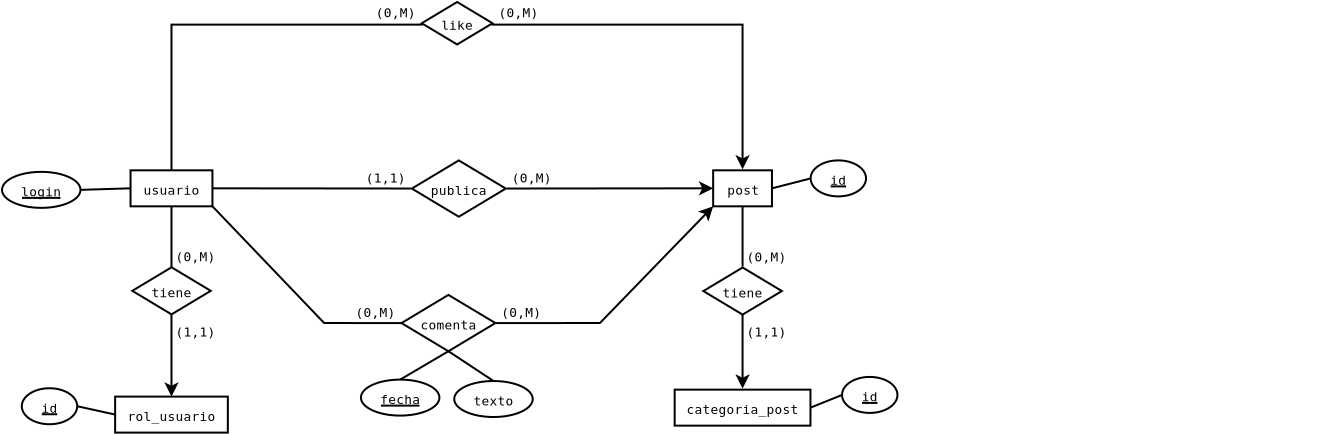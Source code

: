 <?xml version="1.0" encoding="UTF-8"?>
<dia:diagram xmlns:dia="http://www.lysator.liu.se/~alla/dia/">
  <dia:layer name="Fondo" visible="true" active="true">
    <dia:group>
      <dia:object type="ER - Entity" version="0" id="O0">
        <dia:attribute name="obj_pos">
          <dia:point val="23.092,4.717"/>
        </dia:attribute>
        <dia:attribute name="obj_bb">
          <dia:rectangle val="23.042,4.667;26.082,6.567"/>
        </dia:attribute>
        <dia:attribute name="elem_corner">
          <dia:point val="23.092,4.717"/>
        </dia:attribute>
        <dia:attribute name="elem_width">
          <dia:real val="2.94"/>
        </dia:attribute>
        <dia:attribute name="elem_height">
          <dia:real val="1.8"/>
        </dia:attribute>
        <dia:attribute name="border_width">
          <dia:real val="0.1"/>
        </dia:attribute>
        <dia:attribute name="border_color">
          <dia:color val="#000000"/>
        </dia:attribute>
        <dia:attribute name="inner_color">
          <dia:color val="#ffffff"/>
        </dia:attribute>
        <dia:attribute name="name">
          <dia:string>#post#</dia:string>
        </dia:attribute>
        <dia:attribute name="weak">
          <dia:boolean val="false"/>
        </dia:attribute>
        <dia:attribute name="associative">
          <dia:boolean val="false"/>
        </dia:attribute>
        <dia:attribute name="font">
          <dia:font family="monospace" style="0" name="Courier"/>
        </dia:attribute>
        <dia:attribute name="font_height">
          <dia:real val="0.8"/>
        </dia:attribute>
      </dia:object>
      <dia:object type="ER - Entity" version="0" id="O1">
        <dia:attribute name="obj_pos">
          <dia:point val="21.167,15.683"/>
        </dia:attribute>
        <dia:attribute name="obj_bb">
          <dia:rectangle val="21.117,15.633;28.007,17.533"/>
        </dia:attribute>
        <dia:attribute name="elem_corner">
          <dia:point val="21.167,15.683"/>
        </dia:attribute>
        <dia:attribute name="elem_width">
          <dia:real val="6.79"/>
        </dia:attribute>
        <dia:attribute name="elem_height">
          <dia:real val="1.8"/>
        </dia:attribute>
        <dia:attribute name="border_width">
          <dia:real val="0.1"/>
        </dia:attribute>
        <dia:attribute name="border_color">
          <dia:color val="#000000"/>
        </dia:attribute>
        <dia:attribute name="inner_color">
          <dia:color val="#ffffff"/>
        </dia:attribute>
        <dia:attribute name="name">
          <dia:string>#categoria_post#</dia:string>
        </dia:attribute>
        <dia:attribute name="weak">
          <dia:boolean val="false"/>
        </dia:attribute>
        <dia:attribute name="associative">
          <dia:boolean val="false"/>
        </dia:attribute>
        <dia:attribute name="font">
          <dia:font family="monospace" style="0" name="Courier"/>
        </dia:attribute>
        <dia:attribute name="font_height">
          <dia:real val="0.8"/>
        </dia:attribute>
      </dia:object>
      <dia:object type="ER - Relationship" version="0" id="O2">
        <dia:attribute name="obj_pos">
          <dia:point val="22.6,9.576"/>
        </dia:attribute>
        <dia:attribute name="obj_bb">
          <dia:rectangle val="22.55,8.426;26.575,13.081"/>
        </dia:attribute>
        <dia:attribute name="elem_corner">
          <dia:point val="22.6,9.576"/>
        </dia:attribute>
        <dia:attribute name="elem_width">
          <dia:real val="3.925"/>
        </dia:attribute>
        <dia:attribute name="elem_height">
          <dia:real val="2.355"/>
        </dia:attribute>
        <dia:attribute name="border_width">
          <dia:real val="0.1"/>
        </dia:attribute>
        <dia:attribute name="border_color">
          <dia:color val="#000000"/>
        </dia:attribute>
        <dia:attribute name="inner_color">
          <dia:color val="#ffffff"/>
        </dia:attribute>
        <dia:attribute name="name">
          <dia:string>#tiene#</dia:string>
        </dia:attribute>
        <dia:attribute name="left_card">
          <dia:string>#(0,M)#</dia:string>
        </dia:attribute>
        <dia:attribute name="right_card">
          <dia:string>#(1,1)#</dia:string>
        </dia:attribute>
        <dia:attribute name="identifying">
          <dia:boolean val="false"/>
        </dia:attribute>
        <dia:attribute name="rotated">
          <dia:boolean val="true"/>
        </dia:attribute>
        <dia:attribute name="font">
          <dia:font family="monospace" style="0" name="Courier"/>
        </dia:attribute>
        <dia:attribute name="font_height">
          <dia:real val="0.8"/>
        </dia:attribute>
      </dia:object>
      <dia:object type="Standard - Line" version="0" id="O3">
        <dia:attribute name="obj_pos">
          <dia:point val="24.562,6.517"/>
        </dia:attribute>
        <dia:attribute name="obj_bb">
          <dia:rectangle val="24.512,6.467;24.612,9.576"/>
        </dia:attribute>
        <dia:attribute name="conn_endpoints">
          <dia:point val="24.562,6.517"/>
          <dia:point val="24.562,9.526"/>
        </dia:attribute>
        <dia:attribute name="numcp">
          <dia:int val="1"/>
        </dia:attribute>
        <dia:connections>
          <dia:connection handle="0" to="O0" connection="6"/>
          <dia:connection handle="1" to="O2" connection="8"/>
        </dia:connections>
      </dia:object>
      <dia:object type="Standard - Line" version="0" id="O4">
        <dia:attribute name="obj_pos">
          <dia:point val="24.562,11.931"/>
        </dia:attribute>
        <dia:attribute name="obj_bb">
          <dia:rectangle val="24.201,11.881;24.924,15.745"/>
        </dia:attribute>
        <dia:attribute name="conn_endpoints">
          <dia:point val="24.562,11.931"/>
          <dia:point val="24.562,15.633"/>
        </dia:attribute>
        <dia:attribute name="numcp">
          <dia:int val="1"/>
        </dia:attribute>
        <dia:attribute name="end_arrow">
          <dia:enum val="22"/>
        </dia:attribute>
        <dia:attribute name="end_arrow_length">
          <dia:real val="0.5"/>
        </dia:attribute>
        <dia:attribute name="end_arrow_width">
          <dia:real val="0.5"/>
        </dia:attribute>
        <dia:connections>
          <dia:connection handle="0" to="O2" connection="6"/>
          <dia:connection handle="1" to="O1" connection="8"/>
        </dia:connections>
      </dia:object>
    </dia:group>
    <dia:group>
      <dia:object type="ER - Entity" version="0" id="O5">
        <dia:attribute name="obj_pos">
          <dia:point val="-6.039,4.717"/>
        </dia:attribute>
        <dia:attribute name="obj_bb">
          <dia:rectangle val="-6.089,4.667;-1.894,6.567"/>
        </dia:attribute>
        <dia:attribute name="elem_corner">
          <dia:point val="-6.039,4.717"/>
        </dia:attribute>
        <dia:attribute name="elem_width">
          <dia:real val="4.095"/>
        </dia:attribute>
        <dia:attribute name="elem_height">
          <dia:real val="1.8"/>
        </dia:attribute>
        <dia:attribute name="border_width">
          <dia:real val="0.1"/>
        </dia:attribute>
        <dia:attribute name="border_color">
          <dia:color val="#000000"/>
        </dia:attribute>
        <dia:attribute name="inner_color">
          <dia:color val="#ffffff"/>
        </dia:attribute>
        <dia:attribute name="name">
          <dia:string>#usuario#</dia:string>
        </dia:attribute>
        <dia:attribute name="weak">
          <dia:boolean val="false"/>
        </dia:attribute>
        <dia:attribute name="associative">
          <dia:boolean val="false"/>
        </dia:attribute>
        <dia:attribute name="font">
          <dia:font family="monospace" style="0" name="Courier"/>
        </dia:attribute>
        <dia:attribute name="font_height">
          <dia:real val="0.8"/>
        </dia:attribute>
      </dia:object>
      <dia:object type="ER - Entity" version="0" id="O6">
        <dia:attribute name="obj_pos">
          <dia:point val="-6.809,16.031"/>
        </dia:attribute>
        <dia:attribute name="obj_bb">
          <dia:rectangle val="-6.859,15.981;-1.124,17.881"/>
        </dia:attribute>
        <dia:attribute name="elem_corner">
          <dia:point val="-6.809,16.031"/>
        </dia:attribute>
        <dia:attribute name="elem_width">
          <dia:real val="5.635"/>
        </dia:attribute>
        <dia:attribute name="elem_height">
          <dia:real val="1.8"/>
        </dia:attribute>
        <dia:attribute name="border_width">
          <dia:real val="0.1"/>
        </dia:attribute>
        <dia:attribute name="border_color">
          <dia:color val="#000000"/>
        </dia:attribute>
        <dia:attribute name="inner_color">
          <dia:color val="#ffffff"/>
        </dia:attribute>
        <dia:attribute name="name">
          <dia:string>#rol_usuario#</dia:string>
        </dia:attribute>
        <dia:attribute name="weak">
          <dia:boolean val="false"/>
        </dia:attribute>
        <dia:attribute name="associative">
          <dia:boolean val="false"/>
        </dia:attribute>
        <dia:attribute name="font">
          <dia:font family="monospace" style="0" name="Courier"/>
        </dia:attribute>
        <dia:attribute name="font_height">
          <dia:real val="0.8"/>
        </dia:attribute>
      </dia:object>
      <dia:object type="ER - Relationship" version="0" id="O7">
        <dia:attribute name="obj_pos">
          <dia:point val="-5.954,9.565"/>
        </dia:attribute>
        <dia:attribute name="obj_bb">
          <dia:rectangle val="-6.004,8.415;-1.979,13.07"/>
        </dia:attribute>
        <dia:attribute name="elem_corner">
          <dia:point val="-5.954,9.565"/>
        </dia:attribute>
        <dia:attribute name="elem_width">
          <dia:real val="3.925"/>
        </dia:attribute>
        <dia:attribute name="elem_height">
          <dia:real val="2.355"/>
        </dia:attribute>
        <dia:attribute name="border_width">
          <dia:real val="0.1"/>
        </dia:attribute>
        <dia:attribute name="border_color">
          <dia:color val="#000000"/>
        </dia:attribute>
        <dia:attribute name="inner_color">
          <dia:color val="#ffffff"/>
        </dia:attribute>
        <dia:attribute name="name">
          <dia:string>#tiene#</dia:string>
        </dia:attribute>
        <dia:attribute name="left_card">
          <dia:string>#(0,M)#</dia:string>
        </dia:attribute>
        <dia:attribute name="right_card">
          <dia:string>#(1,1)#</dia:string>
        </dia:attribute>
        <dia:attribute name="identifying">
          <dia:boolean val="false"/>
        </dia:attribute>
        <dia:attribute name="rotated">
          <dia:boolean val="true"/>
        </dia:attribute>
        <dia:attribute name="font">
          <dia:font family="monospace" style="0" name="Courier"/>
        </dia:attribute>
        <dia:attribute name="font_height">
          <dia:real val="0.8"/>
        </dia:attribute>
      </dia:object>
      <dia:object type="Standard - Line" version="0" id="O8">
        <dia:attribute name="obj_pos">
          <dia:point val="-3.992,6.517"/>
        </dia:attribute>
        <dia:attribute name="obj_bb">
          <dia:rectangle val="-4.042,6.467;-3.942,9.615"/>
        </dia:attribute>
        <dia:attribute name="conn_endpoints">
          <dia:point val="-3.992,6.517"/>
          <dia:point val="-3.992,9.565"/>
        </dia:attribute>
        <dia:attribute name="numcp">
          <dia:int val="1"/>
        </dia:attribute>
        <dia:connections>
          <dia:connection handle="0" to="O5" connection="6"/>
          <dia:connection handle="1" to="O7" connection="2"/>
        </dia:connections>
      </dia:object>
      <dia:object type="Standard - Line" version="0" id="O9">
        <dia:attribute name="obj_pos">
          <dia:point val="-3.992,11.92"/>
        </dia:attribute>
        <dia:attribute name="obj_bb">
          <dia:rectangle val="-4.354,11.87;-3.63,16.143"/>
        </dia:attribute>
        <dia:attribute name="conn_endpoints">
          <dia:point val="-3.992,11.92"/>
          <dia:point val="-3.992,16.031"/>
        </dia:attribute>
        <dia:attribute name="numcp">
          <dia:int val="1"/>
        </dia:attribute>
        <dia:attribute name="end_arrow">
          <dia:enum val="22"/>
        </dia:attribute>
        <dia:attribute name="end_arrow_length">
          <dia:real val="0.5"/>
        </dia:attribute>
        <dia:attribute name="end_arrow_width">
          <dia:real val="0.5"/>
        </dia:attribute>
        <dia:connections>
          <dia:connection handle="0" to="O7" connection="6"/>
          <dia:connection handle="1" to="O6" connection="1"/>
        </dia:connections>
      </dia:object>
    </dia:group>
    <dia:object type="ER - Relationship" version="0" id="O10">
      <dia:attribute name="obj_pos">
        <dia:point val="8.025,4.221"/>
      </dia:attribute>
      <dia:attribute name="obj_bb">
        <dia:rectangle val="5.75,4.171;14.995,7.088"/>
      </dia:attribute>
      <dia:attribute name="elem_corner">
        <dia:point val="8.025,4.221"/>
      </dia:attribute>
      <dia:attribute name="elem_width">
        <dia:real val="4.695"/>
      </dia:attribute>
      <dia:attribute name="elem_height">
        <dia:real val="2.817"/>
      </dia:attribute>
      <dia:attribute name="border_width">
        <dia:real val="0.1"/>
      </dia:attribute>
      <dia:attribute name="border_color">
        <dia:color val="#000000"/>
      </dia:attribute>
      <dia:attribute name="inner_color">
        <dia:color val="#ffffff"/>
      </dia:attribute>
      <dia:attribute name="name">
        <dia:string>#publica#</dia:string>
      </dia:attribute>
      <dia:attribute name="left_card">
        <dia:string>#(1,1)#</dia:string>
      </dia:attribute>
      <dia:attribute name="right_card">
        <dia:string>#(0,M)#</dia:string>
      </dia:attribute>
      <dia:attribute name="identifying">
        <dia:boolean val="false"/>
      </dia:attribute>
      <dia:attribute name="rotated">
        <dia:boolean val="false"/>
      </dia:attribute>
      <dia:attribute name="font">
        <dia:font family="monospace" style="0" name="Courier"/>
      </dia:attribute>
      <dia:attribute name="font_height">
        <dia:real val="0.8"/>
      </dia:attribute>
    </dia:object>
    <dia:object type="Standard - Line" version="0" id="O11">
      <dia:attribute name="obj_pos">
        <dia:point val="-1.944,5.617"/>
      </dia:attribute>
      <dia:attribute name="obj_bb">
        <dia:rectangle val="-1.994,5.567;8.025,5.677"/>
      </dia:attribute>
      <dia:attribute name="conn_endpoints">
        <dia:point val="-1.944,5.617"/>
        <dia:point val="7.975,5.627"/>
      </dia:attribute>
      <dia:attribute name="numcp">
        <dia:int val="1"/>
      </dia:attribute>
      <dia:connections>
        <dia:connection handle="0" to="O5" connection="4"/>
        <dia:connection handle="1" to="O10" connection="8"/>
      </dia:connections>
    </dia:object>
    <dia:object type="Standard - Line" version="0" id="O12">
      <dia:attribute name="obj_pos">
        <dia:point val="12.77,5.627"/>
      </dia:attribute>
      <dia:attribute name="obj_bb">
        <dia:rectangle val="12.72,5.256;23.204,5.98"/>
      </dia:attribute>
      <dia:attribute name="conn_endpoints">
        <dia:point val="12.77,5.627"/>
        <dia:point val="23.092,5.617"/>
      </dia:attribute>
      <dia:attribute name="numcp">
        <dia:int val="1"/>
      </dia:attribute>
      <dia:attribute name="end_arrow">
        <dia:enum val="22"/>
      </dia:attribute>
      <dia:attribute name="end_arrow_length">
        <dia:real val="0.5"/>
      </dia:attribute>
      <dia:attribute name="end_arrow_width">
        <dia:real val="0.5"/>
      </dia:attribute>
      <dia:connections>
        <dia:connection handle="0" to="O10" connection="8"/>
        <dia:connection handle="1" to="O0" connection="3"/>
      </dia:connections>
    </dia:object>
    <dia:object type="ER - Relationship" version="0" id="O13">
      <dia:attribute name="obj_pos">
        <dia:point val="8.52,-3.699"/>
      </dia:attribute>
      <dia:attribute name="obj_bb">
        <dia:rectangle val="6.245,-3.749;14.335,-1.525"/>
      </dia:attribute>
      <dia:attribute name="elem_corner">
        <dia:point val="8.52,-3.699"/>
      </dia:attribute>
      <dia:attribute name="elem_width">
        <dia:real val="3.54"/>
      </dia:attribute>
      <dia:attribute name="elem_height">
        <dia:real val="2.124"/>
      </dia:attribute>
      <dia:attribute name="border_width">
        <dia:real val="0.1"/>
      </dia:attribute>
      <dia:attribute name="border_color">
        <dia:color val="#000000"/>
      </dia:attribute>
      <dia:attribute name="inner_color">
        <dia:color val="#ffffff"/>
      </dia:attribute>
      <dia:attribute name="name">
        <dia:string>#like#</dia:string>
      </dia:attribute>
      <dia:attribute name="left_card">
        <dia:string>#(0,M)#</dia:string>
      </dia:attribute>
      <dia:attribute name="right_card">
        <dia:string>#(0,M)#</dia:string>
      </dia:attribute>
      <dia:attribute name="identifying">
        <dia:boolean val="false"/>
      </dia:attribute>
      <dia:attribute name="rotated">
        <dia:boolean val="false"/>
      </dia:attribute>
      <dia:attribute name="font">
        <dia:font family="monospace" style="0" name="Courier"/>
      </dia:attribute>
      <dia:attribute name="font_height">
        <dia:real val="0.8"/>
      </dia:attribute>
    </dia:object>
    <dia:object type="Standard - ZigZagLine" version="1" id="O14">
      <dia:attribute name="obj_pos">
        <dia:point val="-3.992,4.717"/>
      </dia:attribute>
      <dia:attribute name="obj_bb">
        <dia:rectangle val="-4.042,-2.687;8.57,4.767"/>
      </dia:attribute>
      <dia:attribute name="orth_points">
        <dia:point val="-3.992,4.717"/>
        <dia:point val="-3.992,-2.568"/>
        <dia:point val="8.52,-2.568"/>
        <dia:point val="8.52,-2.637"/>
      </dia:attribute>
      <dia:attribute name="orth_orient">
        <dia:enum val="1"/>
        <dia:enum val="0"/>
        <dia:enum val="1"/>
      </dia:attribute>
      <dia:attribute name="autorouting">
        <dia:boolean val="false"/>
      </dia:attribute>
      <dia:connections>
        <dia:connection handle="0" to="O5" connection="1"/>
        <dia:connection handle="1" to="O13" connection="0"/>
      </dia:connections>
    </dia:object>
    <dia:object type="Standard - ZigZagLine" version="1" id="O15">
      <dia:attribute name="obj_pos">
        <dia:point val="12.06,-2.637"/>
      </dia:attribute>
      <dia:attribute name="obj_bb">
        <dia:rectangle val="12.01,-2.687;24.924,4.779"/>
      </dia:attribute>
      <dia:attribute name="orth_points">
        <dia:point val="12.06,-2.637"/>
        <dia:point val="12.06,-2.568"/>
        <dia:point val="24.562,-2.568"/>
        <dia:point val="24.562,4.668"/>
      </dia:attribute>
      <dia:attribute name="orth_orient">
        <dia:enum val="1"/>
        <dia:enum val="0"/>
        <dia:enum val="1"/>
      </dia:attribute>
      <dia:attribute name="autorouting">
        <dia:boolean val="false"/>
      </dia:attribute>
      <dia:attribute name="end_arrow">
        <dia:enum val="22"/>
      </dia:attribute>
      <dia:attribute name="end_arrow_length">
        <dia:real val="0.5"/>
      </dia:attribute>
      <dia:attribute name="end_arrow_width">
        <dia:real val="0.5"/>
      </dia:attribute>
      <dia:connections>
        <dia:connection handle="0" to="O13" connection="4"/>
        <dia:connection handle="1" to="O0" connection="8"/>
      </dia:connections>
    </dia:object>
    <dia:object type="ER - Relationship" version="0" id="O16">
      <dia:attribute name="obj_pos">
        <dia:point val="7.507,10.946"/>
      </dia:attribute>
      <dia:attribute name="obj_bb">
        <dia:rectangle val="5.232,10.896;14.477,13.813"/>
      </dia:attribute>
      <dia:attribute name="elem_corner">
        <dia:point val="7.507,10.946"/>
      </dia:attribute>
      <dia:attribute name="elem_width">
        <dia:real val="4.695"/>
      </dia:attribute>
      <dia:attribute name="elem_height">
        <dia:real val="2.817"/>
      </dia:attribute>
      <dia:attribute name="border_width">
        <dia:real val="0.1"/>
      </dia:attribute>
      <dia:attribute name="border_color">
        <dia:color val="#000000"/>
      </dia:attribute>
      <dia:attribute name="inner_color">
        <dia:color val="#ffffff"/>
      </dia:attribute>
      <dia:attribute name="name">
        <dia:string>#comenta#</dia:string>
      </dia:attribute>
      <dia:attribute name="left_card">
        <dia:string>#(0,M)#</dia:string>
      </dia:attribute>
      <dia:attribute name="right_card">
        <dia:string>#(0,M)#</dia:string>
      </dia:attribute>
      <dia:attribute name="identifying">
        <dia:boolean val="false"/>
      </dia:attribute>
      <dia:attribute name="rotated">
        <dia:boolean val="false"/>
      </dia:attribute>
      <dia:attribute name="font">
        <dia:font family="monospace" style="0" name="Courier"/>
      </dia:attribute>
      <dia:attribute name="font_height">
        <dia:real val="0.8"/>
      </dia:attribute>
    </dia:object>
    <dia:object type="Standard - PolyLine" version="0" id="O17">
      <dia:attribute name="obj_pos">
        <dia:point val="-1.944,6.517"/>
      </dia:attribute>
      <dia:attribute name="obj_bb">
        <dia:rectangle val="-2.015,6.446;7.557,12.404"/>
      </dia:attribute>
      <dia:attribute name="poly_points">
        <dia:point val="-1.944,6.517"/>
        <dia:point val="3.641,12.352"/>
        <dia:point val="7.507,12.354"/>
      </dia:attribute>
      <dia:connections>
        <dia:connection handle="0" to="O5" connection="7"/>
        <dia:connection handle="2" to="O16" connection="0"/>
      </dia:connections>
    </dia:object>
    <dia:object type="Standard - PolyLine" version="0" id="O18">
      <dia:attribute name="obj_pos">
        <dia:point val="12.202,12.354"/>
      </dia:attribute>
      <dia:attribute name="obj_bb">
        <dia:rectangle val="12.152,6.437;23.17,12.404"/>
      </dia:attribute>
      <dia:attribute name="poly_points">
        <dia:point val="12.202,12.354"/>
        <dia:point val="17.43,12.352"/>
        <dia:point val="23.092,6.517"/>
      </dia:attribute>
      <dia:attribute name="end_arrow">
        <dia:enum val="22"/>
      </dia:attribute>
      <dia:attribute name="end_arrow_length">
        <dia:real val="0.5"/>
      </dia:attribute>
      <dia:attribute name="end_arrow_width">
        <dia:real val="0.5"/>
      </dia:attribute>
      <dia:connections>
        <dia:connection handle="0" to="O16" connection="4"/>
        <dia:connection handle="2" to="O0" connection="5"/>
      </dia:connections>
    </dia:object>
    <dia:object type="ER - Attribute" version="0" id="O19">
      <dia:attribute name="obj_pos">
        <dia:point val="5.48,15.181"/>
      </dia:attribute>
      <dia:attribute name="obj_bb">
        <dia:rectangle val="5.43,15.131;9.455,17.031"/>
      </dia:attribute>
      <dia:attribute name="elem_corner">
        <dia:point val="5.48,15.181"/>
      </dia:attribute>
      <dia:attribute name="elem_width">
        <dia:real val="3.925"/>
      </dia:attribute>
      <dia:attribute name="elem_height">
        <dia:real val="1.8"/>
      </dia:attribute>
      <dia:attribute name="border_width">
        <dia:real val="0.1"/>
      </dia:attribute>
      <dia:attribute name="border_color">
        <dia:color val="#000000"/>
      </dia:attribute>
      <dia:attribute name="inner_color">
        <dia:color val="#ffffff"/>
      </dia:attribute>
      <dia:attribute name="name">
        <dia:string>#fecha#</dia:string>
      </dia:attribute>
      <dia:attribute name="key">
        <dia:boolean val="true"/>
      </dia:attribute>
      <dia:attribute name="weak_key">
        <dia:boolean val="false"/>
      </dia:attribute>
      <dia:attribute name="derived">
        <dia:boolean val="false"/>
      </dia:attribute>
      <dia:attribute name="multivalued">
        <dia:boolean val="false"/>
      </dia:attribute>
      <dia:attribute name="font">
        <dia:font family="monospace" style="0" name="Courier"/>
      </dia:attribute>
      <dia:attribute name="font_height">
        <dia:real val="0.8"/>
      </dia:attribute>
    </dia:object>
    <dia:object type="ER - Attribute" version="0" id="O20">
      <dia:attribute name="obj_pos">
        <dia:point val="10.146,15.252"/>
      </dia:attribute>
      <dia:attribute name="obj_bb">
        <dia:rectangle val="10.097,15.201;14.121,17.102"/>
      </dia:attribute>
      <dia:attribute name="elem_corner">
        <dia:point val="10.146,15.252"/>
      </dia:attribute>
      <dia:attribute name="elem_width">
        <dia:real val="3.925"/>
      </dia:attribute>
      <dia:attribute name="elem_height">
        <dia:real val="1.8"/>
      </dia:attribute>
      <dia:attribute name="border_width">
        <dia:real val="0.1"/>
      </dia:attribute>
      <dia:attribute name="border_color">
        <dia:color val="#000000"/>
      </dia:attribute>
      <dia:attribute name="inner_color">
        <dia:color val="#ffffff"/>
      </dia:attribute>
      <dia:attribute name="name">
        <dia:string>#texto#</dia:string>
      </dia:attribute>
      <dia:attribute name="key">
        <dia:boolean val="false"/>
      </dia:attribute>
      <dia:attribute name="weak_key">
        <dia:boolean val="false"/>
      </dia:attribute>
      <dia:attribute name="derived">
        <dia:boolean val="false"/>
      </dia:attribute>
      <dia:attribute name="multivalued">
        <dia:boolean val="false"/>
      </dia:attribute>
      <dia:attribute name="font">
        <dia:font family="monospace" style="0" name="Courier"/>
      </dia:attribute>
      <dia:attribute name="font_height">
        <dia:real val="0.8"/>
      </dia:attribute>
    </dia:object>
    <dia:object type="Standard - Line" version="0" id="O21">
      <dia:attribute name="obj_pos">
        <dia:point val="9.855,13.763"/>
      </dia:attribute>
      <dia:attribute name="obj_bb">
        <dia:rectangle val="7.374,13.694;9.923,15.249"/>
      </dia:attribute>
      <dia:attribute name="conn_endpoints">
        <dia:point val="9.855,13.763"/>
        <dia:point val="7.442,15.181"/>
      </dia:attribute>
      <dia:attribute name="numcp">
        <dia:int val="1"/>
      </dia:attribute>
      <dia:connections>
        <dia:connection handle="0" to="O16" connection="6"/>
        <dia:connection handle="1" to="O19" connection="1"/>
      </dia:connections>
    </dia:object>
    <dia:object type="Standard - Line" version="0" id="O22">
      <dia:attribute name="obj_pos">
        <dia:point val="9.855,13.763"/>
      </dia:attribute>
      <dia:attribute name="obj_bb">
        <dia:rectangle val="9.785,13.693;12.178,15.321"/>
      </dia:attribute>
      <dia:attribute name="conn_endpoints">
        <dia:point val="9.855,13.763"/>
        <dia:point val="12.109,15.252"/>
      </dia:attribute>
      <dia:attribute name="numcp">
        <dia:int val="1"/>
      </dia:attribute>
      <dia:connections>
        <dia:connection handle="0" to="O16" connection="6"/>
        <dia:connection handle="1" to="O20" connection="1"/>
      </dia:connections>
    </dia:object>
    <dia:object type="ER - Attribute" version="0" id="O23">
      <dia:attribute name="obj_pos">
        <dia:point val="27.966,4.221"/>
      </dia:attribute>
      <dia:attribute name="obj_bb">
        <dia:rectangle val="27.916,4.171;30.786,6.071"/>
      </dia:attribute>
      <dia:attribute name="elem_corner">
        <dia:point val="27.966,4.221"/>
      </dia:attribute>
      <dia:attribute name="elem_width">
        <dia:real val="2.77"/>
      </dia:attribute>
      <dia:attribute name="elem_height">
        <dia:real val="1.8"/>
      </dia:attribute>
      <dia:attribute name="border_width">
        <dia:real val="0.1"/>
      </dia:attribute>
      <dia:attribute name="border_color">
        <dia:color val="#000000"/>
      </dia:attribute>
      <dia:attribute name="inner_color">
        <dia:color val="#ffffff"/>
      </dia:attribute>
      <dia:attribute name="name">
        <dia:string>#id#</dia:string>
      </dia:attribute>
      <dia:attribute name="key">
        <dia:boolean val="true"/>
      </dia:attribute>
      <dia:attribute name="weak_key">
        <dia:boolean val="false"/>
      </dia:attribute>
      <dia:attribute name="derived">
        <dia:boolean val="false"/>
      </dia:attribute>
      <dia:attribute name="multivalued">
        <dia:boolean val="false"/>
      </dia:attribute>
      <dia:attribute name="font">
        <dia:font family="monospace" style="0" name="Courier"/>
      </dia:attribute>
      <dia:attribute name="font_height">
        <dia:real val="0.8"/>
      </dia:attribute>
    </dia:object>
    <dia:object type="Standard - Line" version="0" id="O24">
      <dia:attribute name="obj_pos">
        <dia:point val="26.032,5.617"/>
      </dia:attribute>
      <dia:attribute name="obj_bb">
        <dia:rectangle val="25.971,5.06;28.026,5.678"/>
      </dia:attribute>
      <dia:attribute name="conn_endpoints">
        <dia:point val="26.032,5.617"/>
        <dia:point val="27.966,5.121"/>
      </dia:attribute>
      <dia:attribute name="numcp">
        <dia:int val="1"/>
      </dia:attribute>
      <dia:connections>
        <dia:connection handle="0" to="O0" connection="4"/>
        <dia:connection handle="1" to="O23" connection="3"/>
      </dia:connections>
    </dia:object>
    <dia:object type="ER - Attribute" version="0" id="O25">
      <dia:attribute name="obj_pos">
        <dia:point val="29.536,15.047"/>
      </dia:attribute>
      <dia:attribute name="obj_bb">
        <dia:rectangle val="29.486,14.997;32.356,16.897"/>
      </dia:attribute>
      <dia:attribute name="elem_corner">
        <dia:point val="29.536,15.047"/>
      </dia:attribute>
      <dia:attribute name="elem_width">
        <dia:real val="2.77"/>
      </dia:attribute>
      <dia:attribute name="elem_height">
        <dia:real val="1.8"/>
      </dia:attribute>
      <dia:attribute name="border_width">
        <dia:real val="0.1"/>
      </dia:attribute>
      <dia:attribute name="border_color">
        <dia:color val="#000000"/>
      </dia:attribute>
      <dia:attribute name="inner_color">
        <dia:color val="#ffffff"/>
      </dia:attribute>
      <dia:attribute name="name">
        <dia:string>#id#</dia:string>
      </dia:attribute>
      <dia:attribute name="key">
        <dia:boolean val="true"/>
      </dia:attribute>
      <dia:attribute name="weak_key">
        <dia:boolean val="false"/>
      </dia:attribute>
      <dia:attribute name="derived">
        <dia:boolean val="false"/>
      </dia:attribute>
      <dia:attribute name="multivalued">
        <dia:boolean val="false"/>
      </dia:attribute>
      <dia:attribute name="font">
        <dia:font family="monospace" style="0" name="Courier"/>
      </dia:attribute>
      <dia:attribute name="font_height">
        <dia:real val="0.8"/>
      </dia:attribute>
    </dia:object>
    <dia:object type="ER - Attribute" version="0" id="O26">
      <dia:attribute name="obj_pos">
        <dia:point val="-11.476,15.613"/>
      </dia:attribute>
      <dia:attribute name="obj_bb">
        <dia:rectangle val="-11.526,15.563;-8.656,17.463"/>
      </dia:attribute>
      <dia:attribute name="elem_corner">
        <dia:point val="-11.476,15.613"/>
      </dia:attribute>
      <dia:attribute name="elem_width">
        <dia:real val="2.77"/>
      </dia:attribute>
      <dia:attribute name="elem_height">
        <dia:real val="1.8"/>
      </dia:attribute>
      <dia:attribute name="border_width">
        <dia:real val="0.1"/>
      </dia:attribute>
      <dia:attribute name="border_color">
        <dia:color val="#000000"/>
      </dia:attribute>
      <dia:attribute name="inner_color">
        <dia:color val="#ffffff"/>
      </dia:attribute>
      <dia:attribute name="name">
        <dia:string>#id#</dia:string>
      </dia:attribute>
      <dia:attribute name="key">
        <dia:boolean val="true"/>
      </dia:attribute>
      <dia:attribute name="weak_key">
        <dia:boolean val="false"/>
      </dia:attribute>
      <dia:attribute name="derived">
        <dia:boolean val="false"/>
      </dia:attribute>
      <dia:attribute name="multivalued">
        <dia:boolean val="false"/>
      </dia:attribute>
      <dia:attribute name="font">
        <dia:font family="monospace" style="0" name="Courier"/>
      </dia:attribute>
      <dia:attribute name="font_height">
        <dia:real val="0.8"/>
      </dia:attribute>
    </dia:object>
    <dia:object type="ER - Attribute" version="0" id="O27">
      <dia:attribute name="obj_pos">
        <dia:point val="-12.466,4.794"/>
      </dia:attribute>
      <dia:attribute name="obj_bb">
        <dia:rectangle val="-12.516,4.744;-8.491,6.644"/>
      </dia:attribute>
      <dia:attribute name="elem_corner">
        <dia:point val="-12.466,4.794"/>
      </dia:attribute>
      <dia:attribute name="elem_width">
        <dia:real val="3.925"/>
      </dia:attribute>
      <dia:attribute name="elem_height">
        <dia:real val="1.8"/>
      </dia:attribute>
      <dia:attribute name="border_width">
        <dia:real val="0.1"/>
      </dia:attribute>
      <dia:attribute name="border_color">
        <dia:color val="#000000"/>
      </dia:attribute>
      <dia:attribute name="inner_color">
        <dia:color val="#ffffff"/>
      </dia:attribute>
      <dia:attribute name="name">
        <dia:string>#login#</dia:string>
      </dia:attribute>
      <dia:attribute name="key">
        <dia:boolean val="true"/>
      </dia:attribute>
      <dia:attribute name="weak_key">
        <dia:boolean val="false"/>
      </dia:attribute>
      <dia:attribute name="derived">
        <dia:boolean val="false"/>
      </dia:attribute>
      <dia:attribute name="multivalued">
        <dia:boolean val="false"/>
      </dia:attribute>
      <dia:attribute name="font">
        <dia:font family="monospace" style="0" name="Courier"/>
      </dia:attribute>
      <dia:attribute name="font_height">
        <dia:real val="0.8"/>
      </dia:attribute>
    </dia:object>
    <dia:object type="Standard - Line" version="0" id="O28">
      <dia:attribute name="obj_pos">
        <dia:point val="-6.039,5.617"/>
      </dia:attribute>
      <dia:attribute name="obj_bb">
        <dia:rectangle val="-8.593,5.566;-5.988,5.745"/>
      </dia:attribute>
      <dia:attribute name="conn_endpoints">
        <dia:point val="-6.039,5.617"/>
        <dia:point val="-8.541,5.694"/>
      </dia:attribute>
      <dia:attribute name="numcp">
        <dia:int val="1"/>
      </dia:attribute>
      <dia:connections>
        <dia:connection handle="0" to="O5" connection="3"/>
        <dia:connection handle="1" to="O27" connection="4"/>
      </dia:connections>
    </dia:object>
    <dia:object type="Standard - Line" version="0" id="O29">
      <dia:attribute name="obj_pos">
        <dia:point val="-8.706,16.513"/>
      </dia:attribute>
      <dia:attribute name="obj_bb">
        <dia:rectangle val="-8.766,16.453;-6.75,16.991"/>
      </dia:attribute>
      <dia:attribute name="conn_endpoints">
        <dia:point val="-8.706,16.513"/>
        <dia:point val="-6.809,16.931"/>
      </dia:attribute>
      <dia:attribute name="numcp">
        <dia:int val="1"/>
      </dia:attribute>
      <dia:connections>
        <dia:connection handle="0" to="O26" connection="4"/>
        <dia:connection handle="1" to="O6" connection="3"/>
      </dia:connections>
    </dia:object>
    <dia:object type="Standard - Line" version="0" id="O30">
      <dia:attribute name="obj_pos">
        <dia:point val="27.957,16.583"/>
      </dia:attribute>
      <dia:attribute name="obj_bb">
        <dia:rectangle val="27.892,15.882;29.601,16.648"/>
      </dia:attribute>
      <dia:attribute name="conn_endpoints">
        <dia:point val="27.957,16.583"/>
        <dia:point val="29.536,15.947"/>
      </dia:attribute>
      <dia:attribute name="numcp">
        <dia:int val="1"/>
      </dia:attribute>
      <dia:connections>
        <dia:connection handle="0" to="O1" connection="4"/>
        <dia:connection handle="1" to="O25" connection="3"/>
      </dia:connections>
    </dia:object>
  </dia:layer>
</dia:diagram>
